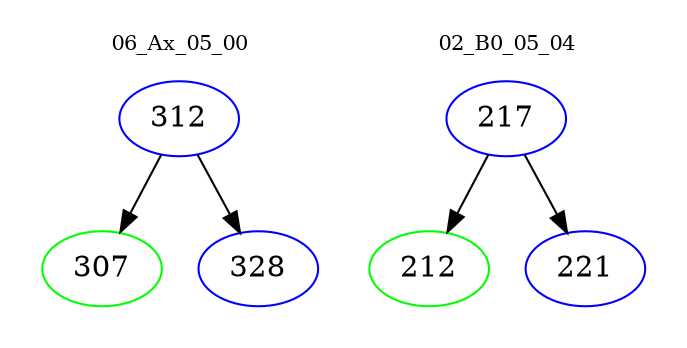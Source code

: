 digraph{
subgraph cluster_0 {
color = white
label = "06_Ax_05_00";
fontsize=10;
T0_312 [label="312", color="blue"]
T0_312 -> T0_307 [color="black"]
T0_307 [label="307", color="green"]
T0_312 -> T0_328 [color="black"]
T0_328 [label="328", color="blue"]
}
subgraph cluster_1 {
color = white
label = "02_B0_05_04";
fontsize=10;
T1_217 [label="217", color="blue"]
T1_217 -> T1_212 [color="black"]
T1_212 [label="212", color="green"]
T1_217 -> T1_221 [color="black"]
T1_221 [label="221", color="blue"]
}
}
